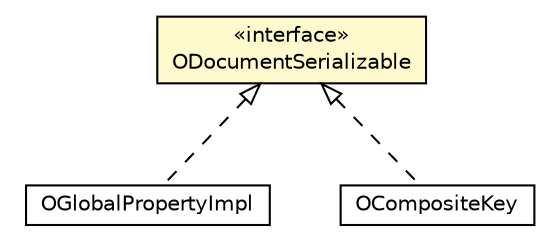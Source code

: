 #!/usr/local/bin/dot
#
# Class diagram 
# Generated by UMLGraph version R5_6-24-gf6e263 (http://www.umlgraph.org/)
#

digraph G {
	edge [fontname="Helvetica",fontsize=10,labelfontname="Helvetica",labelfontsize=10];
	node [fontname="Helvetica",fontsize=10,shape=plaintext];
	nodesep=0.25;
	ranksep=0.5;
	// com.orientechnologies.orient.core.metadata.schema.OGlobalPropertyImpl
	c1616015 [label=<<table title="com.orientechnologies.orient.core.metadata.schema.OGlobalPropertyImpl" border="0" cellborder="1" cellspacing="0" cellpadding="2" port="p" href="../metadata/schema/OGlobalPropertyImpl.html">
		<tr><td><table border="0" cellspacing="0" cellpadding="1">
<tr><td align="center" balign="center"> OGlobalPropertyImpl </td></tr>
		</table></td></tr>
		</table>>, URL="../metadata/schema/OGlobalPropertyImpl.html", fontname="Helvetica", fontcolor="black", fontsize=10.0];
	// com.orientechnologies.orient.core.serialization.ODocumentSerializable
	c1616556 [label=<<table title="com.orientechnologies.orient.core.serialization.ODocumentSerializable" border="0" cellborder="1" cellspacing="0" cellpadding="2" port="p" bgcolor="lemonChiffon" href="./ODocumentSerializable.html">
		<tr><td><table border="0" cellspacing="0" cellpadding="1">
<tr><td align="center" balign="center"> &#171;interface&#187; </td></tr>
<tr><td align="center" balign="center"> ODocumentSerializable </td></tr>
		</table></td></tr>
		</table>>, URL="./ODocumentSerializable.html", fontname="Helvetica", fontcolor="black", fontsize=10.0];
	// com.orientechnologies.orient.core.index.OCompositeKey
	c1616921 [label=<<table title="com.orientechnologies.orient.core.index.OCompositeKey" border="0" cellborder="1" cellspacing="0" cellpadding="2" port="p" href="../index/OCompositeKey.html">
		<tr><td><table border="0" cellspacing="0" cellpadding="1">
<tr><td align="center" balign="center"> OCompositeKey </td></tr>
		</table></td></tr>
		</table>>, URL="../index/OCompositeKey.html", fontname="Helvetica", fontcolor="black", fontsize=10.0];
	//com.orientechnologies.orient.core.metadata.schema.OGlobalPropertyImpl implements com.orientechnologies.orient.core.serialization.ODocumentSerializable
	c1616556:p -> c1616015:p [dir=back,arrowtail=empty,style=dashed];
	//com.orientechnologies.orient.core.index.OCompositeKey implements com.orientechnologies.orient.core.serialization.ODocumentSerializable
	c1616556:p -> c1616921:p [dir=back,arrowtail=empty,style=dashed];
}


